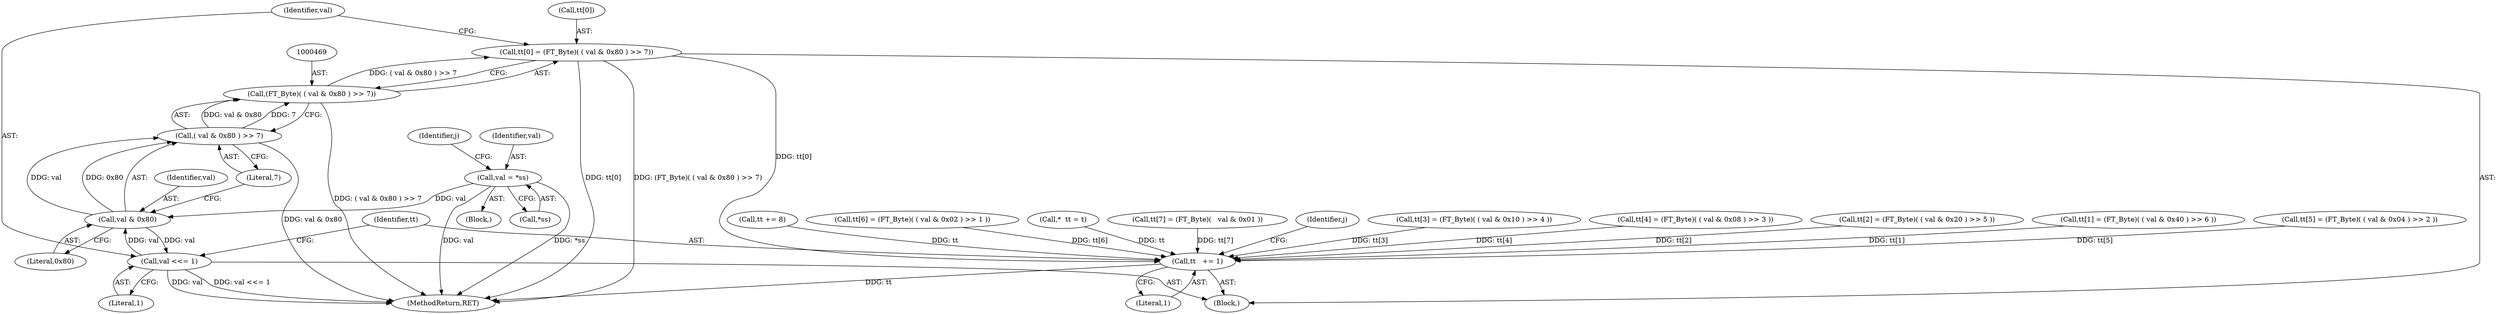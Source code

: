 digraph "0_savannah_b3500af717010137046ec4076d1e1c0641e33727@array" {
"1000464" [label="(Call,tt[0] = (FT_Byte)( ( val & 0x80 ) >> 7))"];
"1000468" [label="(Call,(FT_Byte)( ( val & 0x80 ) >> 7))"];
"1000470" [label="(Call,( val & 0x80 ) >> 7)"];
"1000471" [label="(Call,val & 0x80)"];
"1000475" [label="(Call,val <<= 1)"];
"1000453" [label="(Call,val = *ss)"];
"1000478" [label="(Call,tt   += 1)"];
"1000434" [label="(Call,tt += 8)"];
"1000464" [label="(Call,tt[0] = (FT_Byte)( ( val & 0x80 ) >> 7))"];
"1000479" [label="(Identifier,tt)"];
"1000459" [label="(Identifier,j)"];
"1000414" [label="(Call,tt[6] = (FT_Byte)( ( val & 0x02 ) >> 1 ))"];
"1000451" [label="(Block,)"];
"1000465" [label="(Call,tt[0])"];
"1000475" [label="(Call,val <<= 1)"];
"1000472" [label="(Identifier,val)"];
"1000453" [label="(Call,val = *ss)"];
"1000463" [label="(Block,)"];
"1000477" [label="(Literal,1)"];
"1000476" [label="(Identifier,val)"];
"1000471" [label="(Call,val & 0x80)"];
"1000454" [label="(Identifier,val)"];
"1000324" [label="(Call,*  tt = t)"];
"1000473" [label="(Literal,0x80)"];
"1000885" [label="(MethodReturn,RET)"];
"1000425" [label="(Call,tt[7] = (FT_Byte)(   val & 0x01 ))"];
"1000478" [label="(Call,tt   += 1)"];
"1000462" [label="(Identifier,j)"];
"1000470" [label="(Call,( val & 0x80 ) >> 7)"];
"1000381" [label="(Call,tt[3] = (FT_Byte)( ( val & 0x10 ) >> 4 ))"];
"1000455" [label="(Call,*ss)"];
"1000392" [label="(Call,tt[4] = (FT_Byte)( ( val & 0x08 ) >> 3 ))"];
"1000370" [label="(Call,tt[2] = (FT_Byte)( ( val & 0x20 ) >> 5 ))"];
"1000359" [label="(Call,tt[1] = (FT_Byte)( ( val & 0x40 ) >> 6 ))"];
"1000480" [label="(Literal,1)"];
"1000474" [label="(Literal,7)"];
"1000468" [label="(Call,(FT_Byte)( ( val & 0x80 ) >> 7))"];
"1000403" [label="(Call,tt[5] = (FT_Byte)( ( val & 0x04 ) >> 2 ))"];
"1000464" -> "1000463"  [label="AST: "];
"1000464" -> "1000468"  [label="CFG: "];
"1000465" -> "1000464"  [label="AST: "];
"1000468" -> "1000464"  [label="AST: "];
"1000476" -> "1000464"  [label="CFG: "];
"1000464" -> "1000885"  [label="DDG: tt[0]"];
"1000464" -> "1000885"  [label="DDG: (FT_Byte)( ( val & 0x80 ) >> 7)"];
"1000468" -> "1000464"  [label="DDG: ( val & 0x80 ) >> 7"];
"1000464" -> "1000478"  [label="DDG: tt[0]"];
"1000468" -> "1000470"  [label="CFG: "];
"1000469" -> "1000468"  [label="AST: "];
"1000470" -> "1000468"  [label="AST: "];
"1000468" -> "1000885"  [label="DDG: ( val & 0x80 ) >> 7"];
"1000470" -> "1000468"  [label="DDG: val & 0x80"];
"1000470" -> "1000468"  [label="DDG: 7"];
"1000470" -> "1000474"  [label="CFG: "];
"1000471" -> "1000470"  [label="AST: "];
"1000474" -> "1000470"  [label="AST: "];
"1000470" -> "1000885"  [label="DDG: val & 0x80"];
"1000471" -> "1000470"  [label="DDG: val"];
"1000471" -> "1000470"  [label="DDG: 0x80"];
"1000471" -> "1000473"  [label="CFG: "];
"1000472" -> "1000471"  [label="AST: "];
"1000473" -> "1000471"  [label="AST: "];
"1000474" -> "1000471"  [label="CFG: "];
"1000475" -> "1000471"  [label="DDG: val"];
"1000453" -> "1000471"  [label="DDG: val"];
"1000471" -> "1000475"  [label="DDG: val"];
"1000475" -> "1000463"  [label="AST: "];
"1000475" -> "1000477"  [label="CFG: "];
"1000476" -> "1000475"  [label="AST: "];
"1000477" -> "1000475"  [label="AST: "];
"1000479" -> "1000475"  [label="CFG: "];
"1000475" -> "1000885"  [label="DDG: val"];
"1000475" -> "1000885"  [label="DDG: val <<= 1"];
"1000453" -> "1000451"  [label="AST: "];
"1000453" -> "1000455"  [label="CFG: "];
"1000454" -> "1000453"  [label="AST: "];
"1000455" -> "1000453"  [label="AST: "];
"1000459" -> "1000453"  [label="CFG: "];
"1000453" -> "1000885"  [label="DDG: *ss"];
"1000453" -> "1000885"  [label="DDG: val"];
"1000478" -> "1000463"  [label="AST: "];
"1000478" -> "1000480"  [label="CFG: "];
"1000479" -> "1000478"  [label="AST: "];
"1000480" -> "1000478"  [label="AST: "];
"1000462" -> "1000478"  [label="CFG: "];
"1000478" -> "1000885"  [label="DDG: tt"];
"1000403" -> "1000478"  [label="DDG: tt[5]"];
"1000370" -> "1000478"  [label="DDG: tt[2]"];
"1000392" -> "1000478"  [label="DDG: tt[4]"];
"1000425" -> "1000478"  [label="DDG: tt[7]"];
"1000434" -> "1000478"  [label="DDG: tt"];
"1000414" -> "1000478"  [label="DDG: tt[6]"];
"1000359" -> "1000478"  [label="DDG: tt[1]"];
"1000324" -> "1000478"  [label="DDG: tt"];
"1000381" -> "1000478"  [label="DDG: tt[3]"];
}
